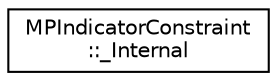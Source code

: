 digraph "Graphical Class Hierarchy"
{
 // LATEX_PDF_SIZE
  edge [fontname="Helvetica",fontsize="10",labelfontname="Helvetica",labelfontsize="10"];
  node [fontname="Helvetica",fontsize="10",shape=record];
  rankdir="LR";
  Node0 [label="MPIndicatorConstraint\l::_Internal",height=0.2,width=0.4,color="black", fillcolor="white", style="filled",URL="$classoperations__research_1_1_m_p_indicator_constraint_1_1___internal.html",tooltip=" "];
}
